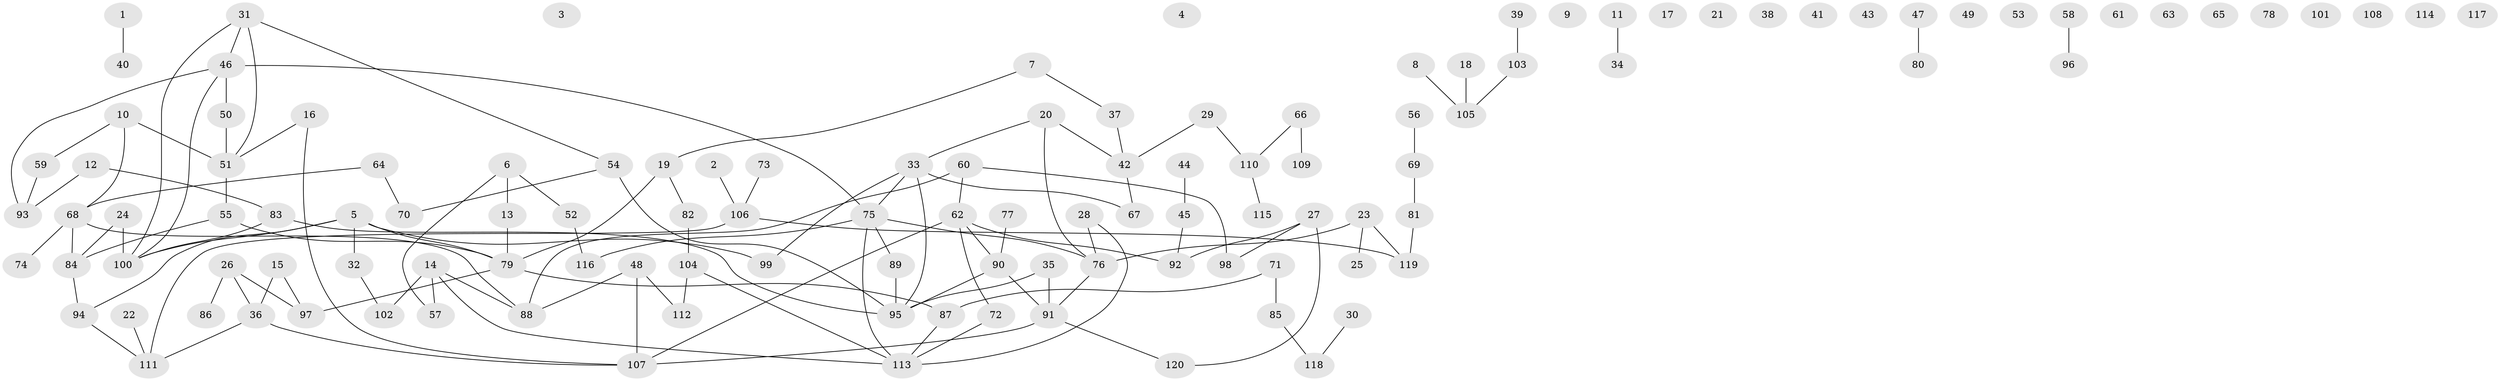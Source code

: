 // Generated by graph-tools (version 1.1) at 2025/49/03/09/25 03:49:06]
// undirected, 120 vertices, 133 edges
graph export_dot {
graph [start="1"]
  node [color=gray90,style=filled];
  1;
  2;
  3;
  4;
  5;
  6;
  7;
  8;
  9;
  10;
  11;
  12;
  13;
  14;
  15;
  16;
  17;
  18;
  19;
  20;
  21;
  22;
  23;
  24;
  25;
  26;
  27;
  28;
  29;
  30;
  31;
  32;
  33;
  34;
  35;
  36;
  37;
  38;
  39;
  40;
  41;
  42;
  43;
  44;
  45;
  46;
  47;
  48;
  49;
  50;
  51;
  52;
  53;
  54;
  55;
  56;
  57;
  58;
  59;
  60;
  61;
  62;
  63;
  64;
  65;
  66;
  67;
  68;
  69;
  70;
  71;
  72;
  73;
  74;
  75;
  76;
  77;
  78;
  79;
  80;
  81;
  82;
  83;
  84;
  85;
  86;
  87;
  88;
  89;
  90;
  91;
  92;
  93;
  94;
  95;
  96;
  97;
  98;
  99;
  100;
  101;
  102;
  103;
  104;
  105;
  106;
  107;
  108;
  109;
  110;
  111;
  112;
  113;
  114;
  115;
  116;
  117;
  118;
  119;
  120;
  1 -- 40;
  2 -- 106;
  5 -- 32;
  5 -- 79;
  5 -- 94;
  5 -- 99;
  5 -- 100;
  6 -- 13;
  6 -- 52;
  6 -- 57;
  7 -- 19;
  7 -- 37;
  8 -- 105;
  10 -- 51;
  10 -- 59;
  10 -- 68;
  11 -- 34;
  12 -- 83;
  12 -- 93;
  13 -- 79;
  14 -- 57;
  14 -- 88;
  14 -- 102;
  14 -- 113;
  15 -- 36;
  15 -- 97;
  16 -- 51;
  16 -- 107;
  18 -- 105;
  19 -- 79;
  19 -- 82;
  20 -- 33;
  20 -- 42;
  20 -- 76;
  22 -- 111;
  23 -- 25;
  23 -- 76;
  23 -- 119;
  24 -- 84;
  24 -- 100;
  26 -- 36;
  26 -- 86;
  26 -- 97;
  27 -- 92;
  27 -- 98;
  27 -- 120;
  28 -- 76;
  28 -- 113;
  29 -- 42;
  29 -- 110;
  30 -- 118;
  31 -- 46;
  31 -- 51;
  31 -- 54;
  31 -- 100;
  32 -- 102;
  33 -- 67;
  33 -- 75;
  33 -- 95;
  33 -- 99;
  35 -- 91;
  35 -- 95;
  36 -- 107;
  36 -- 111;
  37 -- 42;
  39 -- 103;
  42 -- 67;
  44 -- 45;
  45 -- 92;
  46 -- 50;
  46 -- 75;
  46 -- 93;
  46 -- 100;
  47 -- 80;
  48 -- 88;
  48 -- 107;
  48 -- 112;
  50 -- 51;
  51 -- 55;
  52 -- 116;
  54 -- 70;
  54 -- 95;
  55 -- 79;
  55 -- 84;
  56 -- 69;
  58 -- 96;
  59 -- 93;
  60 -- 62;
  60 -- 88;
  60 -- 98;
  62 -- 72;
  62 -- 90;
  62 -- 92;
  62 -- 107;
  64 -- 68;
  64 -- 70;
  66 -- 109;
  66 -- 110;
  68 -- 74;
  68 -- 84;
  68 -- 88;
  69 -- 81;
  71 -- 85;
  71 -- 87;
  72 -- 113;
  73 -- 106;
  75 -- 76;
  75 -- 89;
  75 -- 113;
  75 -- 116;
  76 -- 91;
  77 -- 90;
  79 -- 87;
  79 -- 97;
  81 -- 119;
  82 -- 104;
  83 -- 95;
  83 -- 100;
  84 -- 94;
  85 -- 118;
  87 -- 113;
  89 -- 95;
  90 -- 91;
  90 -- 95;
  91 -- 107;
  91 -- 120;
  94 -- 111;
  103 -- 105;
  104 -- 112;
  104 -- 113;
  106 -- 111;
  106 -- 119;
  110 -- 115;
}
